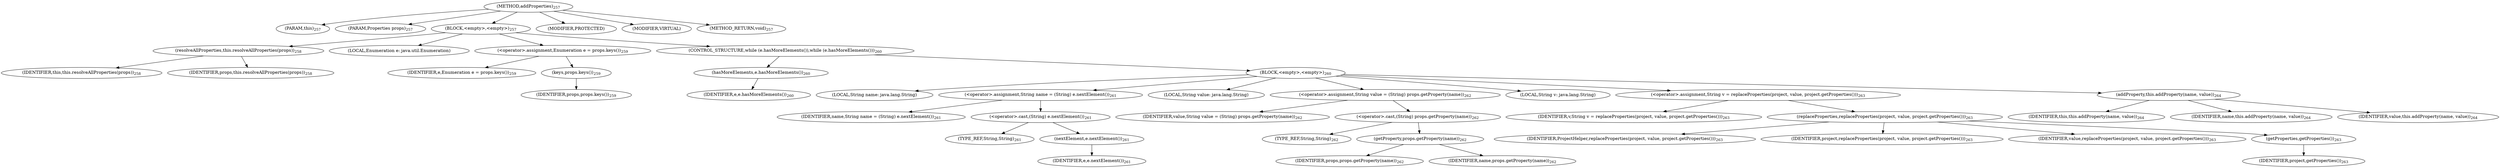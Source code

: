 digraph "addProperties" {  
"666" [label = <(METHOD,addProperties)<SUB>257</SUB>> ]
"59" [label = <(PARAM,this)<SUB>257</SUB>> ]
"667" [label = <(PARAM,Properties props)<SUB>257</SUB>> ]
"668" [label = <(BLOCK,&lt;empty&gt;,&lt;empty&gt;)<SUB>257</SUB>> ]
"669" [label = <(resolveAllProperties,this.resolveAllProperties(props))<SUB>258</SUB>> ]
"58" [label = <(IDENTIFIER,this,this.resolveAllProperties(props))<SUB>258</SUB>> ]
"670" [label = <(IDENTIFIER,props,this.resolveAllProperties(props))<SUB>258</SUB>> ]
"671" [label = <(LOCAL,Enumeration e: java.util.Enumeration)> ]
"672" [label = <(&lt;operator&gt;.assignment,Enumeration e = props.keys())<SUB>259</SUB>> ]
"673" [label = <(IDENTIFIER,e,Enumeration e = props.keys())<SUB>259</SUB>> ]
"674" [label = <(keys,props.keys())<SUB>259</SUB>> ]
"675" [label = <(IDENTIFIER,props,props.keys())<SUB>259</SUB>> ]
"676" [label = <(CONTROL_STRUCTURE,while (e.hasMoreElements()),while (e.hasMoreElements()))<SUB>260</SUB>> ]
"677" [label = <(hasMoreElements,e.hasMoreElements())<SUB>260</SUB>> ]
"678" [label = <(IDENTIFIER,e,e.hasMoreElements())<SUB>260</SUB>> ]
"679" [label = <(BLOCK,&lt;empty&gt;,&lt;empty&gt;)<SUB>260</SUB>> ]
"680" [label = <(LOCAL,String name: java.lang.String)> ]
"681" [label = <(&lt;operator&gt;.assignment,String name = (String) e.nextElement())<SUB>261</SUB>> ]
"682" [label = <(IDENTIFIER,name,String name = (String) e.nextElement())<SUB>261</SUB>> ]
"683" [label = <(&lt;operator&gt;.cast,(String) e.nextElement())<SUB>261</SUB>> ]
"684" [label = <(TYPE_REF,String,String)<SUB>261</SUB>> ]
"685" [label = <(nextElement,e.nextElement())<SUB>261</SUB>> ]
"686" [label = <(IDENTIFIER,e,e.nextElement())<SUB>261</SUB>> ]
"687" [label = <(LOCAL,String value: java.lang.String)> ]
"688" [label = <(&lt;operator&gt;.assignment,String value = (String) props.getProperty(name))<SUB>262</SUB>> ]
"689" [label = <(IDENTIFIER,value,String value = (String) props.getProperty(name))<SUB>262</SUB>> ]
"690" [label = <(&lt;operator&gt;.cast,(String) props.getProperty(name))<SUB>262</SUB>> ]
"691" [label = <(TYPE_REF,String,String)<SUB>262</SUB>> ]
"692" [label = <(getProperty,props.getProperty(name))<SUB>262</SUB>> ]
"693" [label = <(IDENTIFIER,props,props.getProperty(name))<SUB>262</SUB>> ]
"694" [label = <(IDENTIFIER,name,props.getProperty(name))<SUB>262</SUB>> ]
"695" [label = <(LOCAL,String v: java.lang.String)> ]
"696" [label = <(&lt;operator&gt;.assignment,String v = replaceProperties(project, value, project.getProperties()))<SUB>263</SUB>> ]
"697" [label = <(IDENTIFIER,v,String v = replaceProperties(project, value, project.getProperties()))<SUB>263</SUB>> ]
"698" [label = <(replaceProperties,replaceProperties(project, value, project.getProperties()))<SUB>263</SUB>> ]
"699" [label = <(IDENTIFIER,ProjectHelper,replaceProperties(project, value, project.getProperties()))<SUB>263</SUB>> ]
"700" [label = <(IDENTIFIER,project,replaceProperties(project, value, project.getProperties()))<SUB>263</SUB>> ]
"701" [label = <(IDENTIFIER,value,replaceProperties(project, value, project.getProperties()))<SUB>263</SUB>> ]
"702" [label = <(getProperties,getProperties())<SUB>263</SUB>> ]
"703" [label = <(IDENTIFIER,project,getProperties())<SUB>263</SUB>> ]
"704" [label = <(addProperty,this.addProperty(name, value))<SUB>264</SUB>> ]
"60" [label = <(IDENTIFIER,this,this.addProperty(name, value))<SUB>264</SUB>> ]
"705" [label = <(IDENTIFIER,name,this.addProperty(name, value))<SUB>264</SUB>> ]
"706" [label = <(IDENTIFIER,value,this.addProperty(name, value))<SUB>264</SUB>> ]
"707" [label = <(MODIFIER,PROTECTED)> ]
"708" [label = <(MODIFIER,VIRTUAL)> ]
"709" [label = <(METHOD_RETURN,void)<SUB>257</SUB>> ]
  "666" -> "59" 
  "666" -> "667" 
  "666" -> "668" 
  "666" -> "707" 
  "666" -> "708" 
  "666" -> "709" 
  "668" -> "669" 
  "668" -> "671" 
  "668" -> "672" 
  "668" -> "676" 
  "669" -> "58" 
  "669" -> "670" 
  "672" -> "673" 
  "672" -> "674" 
  "674" -> "675" 
  "676" -> "677" 
  "676" -> "679" 
  "677" -> "678" 
  "679" -> "680" 
  "679" -> "681" 
  "679" -> "687" 
  "679" -> "688" 
  "679" -> "695" 
  "679" -> "696" 
  "679" -> "704" 
  "681" -> "682" 
  "681" -> "683" 
  "683" -> "684" 
  "683" -> "685" 
  "685" -> "686" 
  "688" -> "689" 
  "688" -> "690" 
  "690" -> "691" 
  "690" -> "692" 
  "692" -> "693" 
  "692" -> "694" 
  "696" -> "697" 
  "696" -> "698" 
  "698" -> "699" 
  "698" -> "700" 
  "698" -> "701" 
  "698" -> "702" 
  "702" -> "703" 
  "704" -> "60" 
  "704" -> "705" 
  "704" -> "706" 
}
